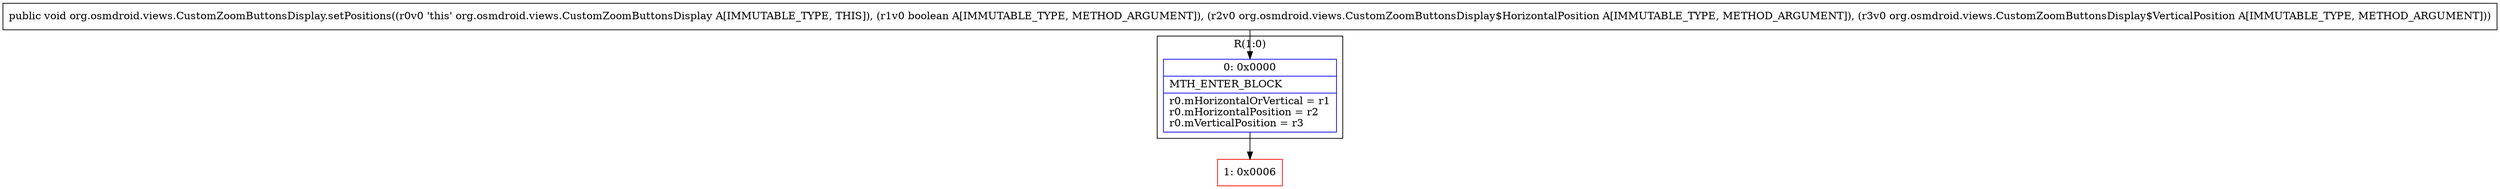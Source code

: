 digraph "CFG fororg.osmdroid.views.CustomZoomButtonsDisplay.setPositions(ZLorg\/osmdroid\/views\/CustomZoomButtonsDisplay$HorizontalPosition;Lorg\/osmdroid\/views\/CustomZoomButtonsDisplay$VerticalPosition;)V" {
subgraph cluster_Region_1648472827 {
label = "R(1:0)";
node [shape=record,color=blue];
Node_0 [shape=record,label="{0\:\ 0x0000|MTH_ENTER_BLOCK\l|r0.mHorizontalOrVertical = r1\lr0.mHorizontalPosition = r2\lr0.mVerticalPosition = r3\l}"];
}
Node_1 [shape=record,color=red,label="{1\:\ 0x0006}"];
MethodNode[shape=record,label="{public void org.osmdroid.views.CustomZoomButtonsDisplay.setPositions((r0v0 'this' org.osmdroid.views.CustomZoomButtonsDisplay A[IMMUTABLE_TYPE, THIS]), (r1v0 boolean A[IMMUTABLE_TYPE, METHOD_ARGUMENT]), (r2v0 org.osmdroid.views.CustomZoomButtonsDisplay$HorizontalPosition A[IMMUTABLE_TYPE, METHOD_ARGUMENT]), (r3v0 org.osmdroid.views.CustomZoomButtonsDisplay$VerticalPosition A[IMMUTABLE_TYPE, METHOD_ARGUMENT])) }"];
MethodNode -> Node_0;
Node_0 -> Node_1;
}

